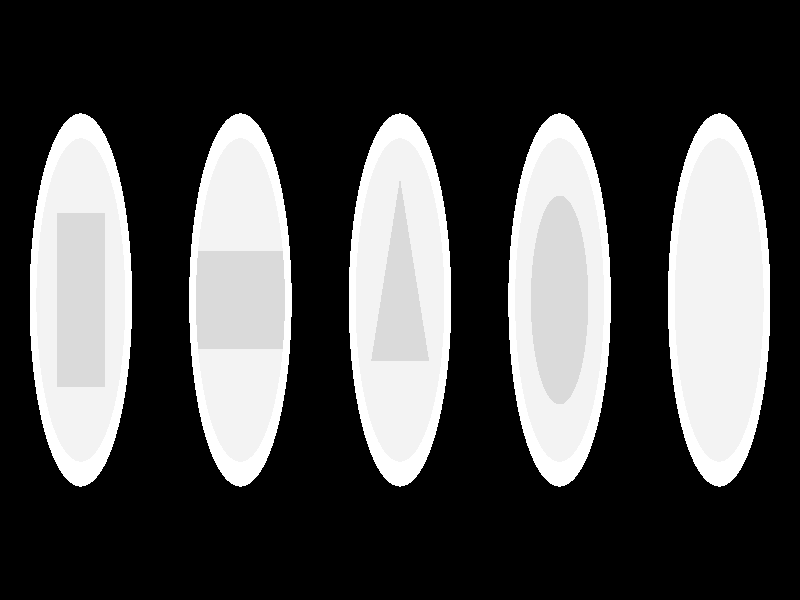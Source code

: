 /***************************************************************************
 *                   Shatra pieces for Povray                              *
 *   (C) 2014 stefan.berke @ modular-audio-graphics.com                    *
 *                                                                         *
 *   This program is free software; you can redistribute it and/or modify  *
 *   it under the terms of the GNU General Public License as published by  *
 *   the Free Software Foundation; either version 3 of the License, or     *
 *   (at your option) any later version.                                   *
 ***************************************************************************/

//+W6000 +H1000 +D +P +A0.25 +AM2 +R2 

#version 3.7;

camera 
{
	orthographic
	
	location  z * -1
	look_at   0
	right     2.8
	angle     136.5
	translate x * 2
}

default
{
	finish { diffuse 0 ambient 1 }
}

#declare pieceRadius = 0.3;
#declare ringRadius = pieceRadius / 14;

#declare High = pigment { color rgb 1 };
#declare Mid = pigment { color rgb 0.9 };
#declare Low = pigment { color rgb 0.7 };


#declare Piece = union 
{
	// piece itself
	cylinder { z*0.1, z, pieceRadius pigment { Mid } }
	// outer ring
	torus 
	{ 
		pieceRadius, ringRadius
		rotate x * 90
		pigment { High } 
	} 
};

#declare Tura = union
{
	object { Piece }
	box { -1,1 scale pieceRadius / 2 pigment { Low } }
}

#declare Yalkyn = union
{
	object { Piece }
	cylinder { x*-1, x*1, 0.3 scale pieceRadius-ringRadius scale <1,1,0.01> pigment { Low } }
}

#macro trif(ang) <sin(ang*2*pi),cos(ang*2*pi),0> #end

#declare Batyr = union
{
	object { Piece }
	triangle { trif(0), trif(0.333), trif(0.666) scale pieceRadius*0.7 pigment { Low } }
}

#declare Biy = union
{
	object { Piece }
	cylinder { 0,z, pieceRadius * 0.6 pigment { Low } }
}

#declare PieceRow = union
{
	object { Tura }
	object { Yalkyn translate x * 1 }
	object { Batyr translate x * 2 }
	object { Biy translate x * 3 }
	object { Piece translate x * 4 }
}

object { PieceRow pigment { rgb 1 } }
	
	

